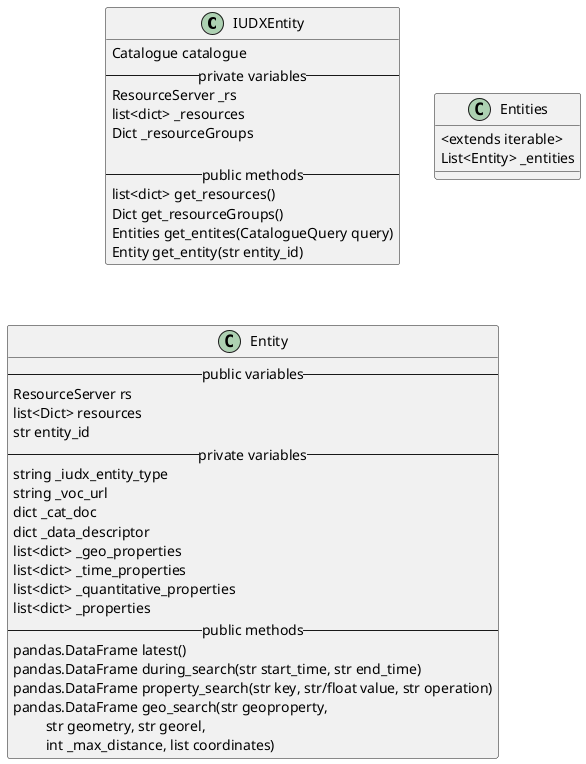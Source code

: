 @startuml
class IUDXEntity  {
  Catalogue catalogue
  -- private variables --
  ResourceServer _rs
  list<dict> _resources
  Dict _resourceGroups

  -- public methods --
  list<dict> get_resources()
  Dict get_resourceGroups()
  Entities get_entites(CatalogueQuery query)
  Entity get_entity(str entity_id)
}


class Entities {
    <extends iterable>
    List<Entity> _entities
}


class Entity {
    -- public variables --
    ResourceServer rs
    list<Dict> resources
    str entity_id
    -- private variables --
    string _iudx_entity_type
    string _voc_url
    dict _cat_doc
    dict _data_descriptor
    list<dict> _geo_properties
    list<dict> _time_properties
    list<dict> _quantitative_properties
    list<dict> _properties
    -- public methods --
    pandas.DataFrame latest()
    pandas.DataFrame during_search(str start_time, str end_time)
    pandas.DataFrame property_search(str key, str/float value, str operation)
    pandas.DataFrame geo_search(str geoproperty,
        \t str geometry, str georel, 
        \t int _max_distance, list coordinates)
}
@enduml

